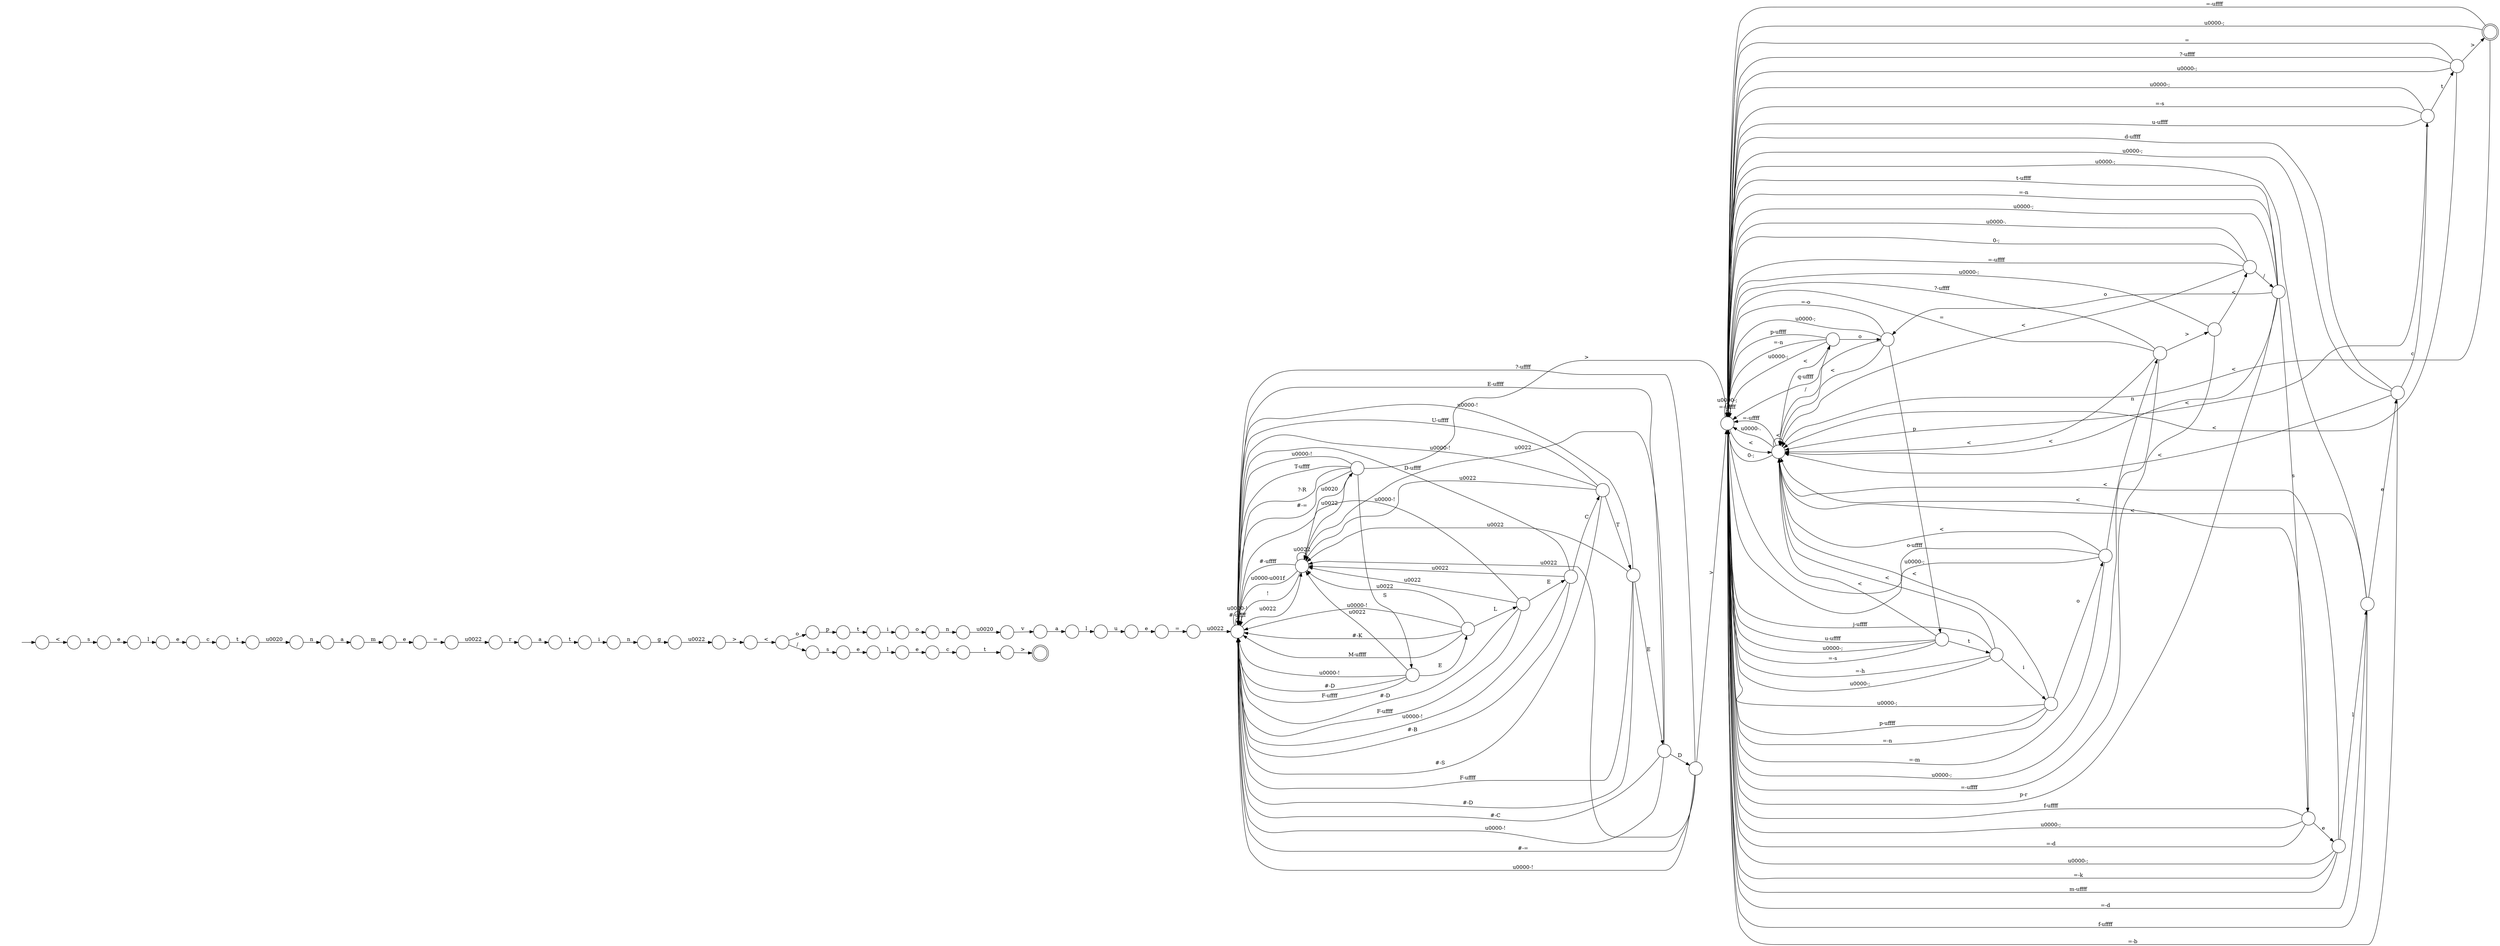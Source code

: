 digraph Automaton {
  rankdir = LR;
  0 [shape=circle,label=""];
  0 -> 48 [label="a"]
  1 [shape=circle,label=""];
  1 -> 63 [label="i"]
  2 [shape=circle,label=""];
  2 -> 5 [label="c"]
  3 [shape=circle,label=""];
  3 -> 38 [label="\u0022"]
  3 -> 43 [label="#-="]
  3 -> 43 [label="\u0000-!"]
  3 -> 72 [label=">"]
  3 -> 43 [label="?-\uffff"]
  4 [shape=circle,label=""];
  4 -> 71 [label=">"]
  5 [shape=circle,label=""];
  5 -> 20 [label="t"]
  6 [shape=circle,label=""];
  6 -> 49 [label="e"]
  6 -> 72 [label="f-\uffff"]
  6 -> 72 [label="\u0000-;"]
  6 -> 44 [label="<"]
  6 -> 72 [label="=-d"]
  7 [shape=circle,label=""];
  7 -> 70 [label="e"]
  8 [shape=doublecircle,label=""];
  8 -> 72 [label="=-\uffff"]
  8 -> 72 [label="\u0000-;"]
  8 -> 44 [label="<"]
  9 [shape=circle,label=""];
  9 -> 62 [label=">"]
  10 [shape=circle,label=""];
  10 -> 34 [label="\u0022"]
  11 [shape=circle,label=""];
  11 -> 2 [label="e"]
  12 [shape=circle,label=""];
  12 -> 39 [label="l"]
  13 [shape=circle,label=""];
  13 -> 72 [label="p-r"]
  13 -> 73 [label="s"]
  13 -> 72 [label="t-\uffff"]
  13 -> 72 [label="=-n"]
  13 -> 72 [label="\u0000-;"]
  13 -> 44 [label="<"]
  13 -> 19 [label="o"]
  14 [shape=circle,label=""];
  14 -> 72 [label="=-\uffff"]
  14 -> 72 [label="\u0000-;"]
  14 -> 60 [label="<"]
  15 [shape=circle,label=""];
  15 -> 46 [label="c"]
  16 [shape=circle,label=""];
  16 -> 41 [label="i"]
  17 [shape=circle,label=""];
  17 -> 72 [label="=-k"]
  17 -> 72 [label="m-\uffff"]
  17 -> 6 [label="l"]
  17 -> 72 [label="\u0000-;"]
  17 -> 44 [label="<"]
  18 [shape=circle,label=""];
  18 -> 69 [label="p"]
  19 [shape=circle,label=""];
  19 -> 72 [label="q-\uffff"]
  19 -> 31 [label="p"]
  19 -> 72 [label="=-o"]
  19 -> 72 [label="\u0000-;"]
  19 -> 44 [label="<"]
  20 [shape=circle,label=""];
  20 -> 64 [label="\u0020"]
  21 [shape=circle,label=""];
  21 -> 72 [label="="]
  21 -> 14 [label=">"]
  21 -> 72 [label="\u0000-;"]
  21 -> 44 [label="<"]
  21 -> 72 [label="?-\uffff"]
  22 [shape=circle,label=""];
  22 -> 11 [label="l"]
  23 [shape=circle,label=""];
  23 -> 9 [label="\u0022"]
  24 [shape=circle,label=""];
  24 -> 43 [label="#-D"]
  24 -> 38 [label="\u0022"]
  24 -> 43 [label="F-\uffff"]
  24 -> 43 [label="\u0000-!"]
  24 -> 51 [label="E"]
  25 [shape=circle,label=""];
  25 -> 29 [label="s"]
  26 [shape=circle,label=""];
  26 -> 38 [label="\u0022"]
  26 -> 43 [label="\u0000-!"]
  26 -> 35 [label="C"]
  26 -> 43 [label="#-B"]
  26 -> 43 [label="D-\uffff"]
  27 [shape=circle,label=""];
  27 -> 43 [label="?-R"]
  27 -> 38 [label="\u0022"]
  27 -> 43 [label="#-="]
  27 -> 43 [label="\u0000-!"]
  27 -> 24 [label="S"]
  27 -> 72 [label=">"]
  27 -> 43 [label="T-\uffff"]
  28 [shape=circle,label=""];
  28 -> 72 [label="p-\uffff"]
  28 -> 72 [label="=-n"]
  28 -> 72 [label="\u0000-;"]
  28 -> 44 [label="<"]
  28 -> 67 [label="o"]
  29 [shape=circle,label=""];
  29 -> 22 [label="e"]
  30 [shape=circle,label=""];
  30 -> 23 [label="g"]
  31 [shape=circle,label=""];
  31 -> 42 [label="t"]
  31 -> 72 [label="u-\uffff"]
  31 -> 72 [label="\u0000-;"]
  31 -> 44 [label="<"]
  31 -> 72 [label="=-s"]
  32 [shape=circle,label=""];
  32 -> 55 [label="t"]
  32 -> 72 [label="u-\uffff"]
  32 -> 72 [label="\u0000-;"]
  32 -> 44 [label="<"]
  32 -> 72 [label="=-s"]
  33 [shape=circle,label=""];
  33 -> 38 [label="\u0022"]
  33 -> 3 [label="D"]
  33 -> 43 [label="\u0000-!"]
  33 -> 43 [label="E-\uffff"]
  33 -> 43 [label="#-C"]
  34 [shape=circle,label=""];
  34 -> 0 [label="r"]
  35 [shape=circle,label=""];
  35 -> 38 [label="\u0022"]
  35 -> 43 [label="\u0000-!"]
  35 -> 65 [label="T"]
  35 -> 43 [label="#-S"]
  35 -> 43 [label="U-\uffff"]
  36 [shape=circle,label=""];
  36 -> 37 [label="\u0020"]
  37 [shape=circle,label=""];
  37 -> 74 [label="v"]
  38 [shape=circle,label=""];
  38 -> 38 [label="\u0022"]
  38 -> 43 [label="#-\uffff"]
  38 -> 43 [label="\u0000-\u001f"]
  38 -> 27 [label="\u0020"]
  38 -> 43 [label="!"]
  39 [shape=circle,label=""];
  39 -> 15 [label="e"]
  40 [shape=circle,label=""];
  40 -> 43 [label="#-D"]
  40 -> 38 [label="\u0022"]
  40 -> 43 [label="F-\uffff"]
  40 -> 43 [label="\u0000-!"]
  40 -> 26 [label="E"]
  41 [shape=circle,label=""];
  41 -> 30 [label="n"]
  42 [shape=circle,label=""];
  42 -> 28 [label="i"]
  42 -> 72 [label="=-h"]
  42 -> 72 [label="\u0000-;"]
  42 -> 44 [label="<"]
  42 -> 72 [label="j-\uffff"]
  43 [shape=circle,label=""];
  43 -> 38 [label="\u0022"]
  43 -> 43 [label="#-\uffff"]
  43 -> 43 [label="\u0000-!"]
  44 [shape=circle,label=""];
  44 -> 72 [label="0-;"]
  44 -> 72 [label="=-\uffff"]
  44 -> 72 [label="\u0000-."]
  44 -> 50 [label="/"]
  44 -> 44 [label="<"]
  45 [shape=circle,label=""];
  initial [shape=plaintext,label=""];
  initial -> 45
  45 -> 25 [label="<"]
  46 [shape=circle,label=""];
  46 -> 4 [label="t"]
  47 [shape=circle,label=""];
  47 -> 59 [label="u"]
  48 [shape=circle,label=""];
  48 -> 16 [label="t"]
  49 [shape=circle,label=""];
  49 -> 32 [label="c"]
  49 -> 72 [label="=-b"]
  49 -> 72 [label="d-\uffff"]
  49 -> 72 [label="\u0000-;"]
  49 -> 44 [label="<"]
  50 [shape=circle,label=""];
  50 -> 72 [label="p-\uffff"]
  50 -> 72 [label="=-n"]
  50 -> 72 [label="\u0000-;"]
  50 -> 44 [label="<"]
  50 -> 19 [label="o"]
  51 [shape=circle,label=""];
  51 -> 38 [label="\u0022"]
  51 -> 43 [label="\u0000-!"]
  51 -> 43 [label="#-K"]
  51 -> 40 [label="L"]
  51 -> 43 [label="M-\uffff"]
  52 [shape=circle,label=""];
  52 -> 43 [label="\u0022"]
  53 [shape=circle,label=""];
  53 -> 58 [label="s"]
  54 [shape=circle,label=""];
  54 -> 36 [label="n"]
  55 [shape=circle,label=""];
  55 -> 72 [label="="]
  55 -> 8 [label=">"]
  55 -> 72 [label="\u0000-;"]
  55 -> 44 [label="<"]
  55 -> 72 [label="?-\uffff"]
  56 [shape=circle,label=""];
  56 -> 53 [label="/"]
  56 -> 18 [label="o"]
  57 [shape=circle,label=""];
  57 -> 7 [label="m"]
  58 [shape=circle,label=""];
  58 -> 12 [label="e"]
  59 [shape=circle,label=""];
  59 -> 61 [label="e"]
  60 [shape=circle,label=""];
  60 -> 72 [label="0-;"]
  60 -> 72 [label="=-\uffff"]
  60 -> 72 [label="\u0000-."]
  60 -> 13 [label="/"]
  60 -> 44 [label="<"]
  61 [shape=circle,label=""];
  61 -> 52 [label="="]
  62 [shape=circle,label=""];
  62 -> 56 [label="<"]
  63 [shape=circle,label=""];
  63 -> 54 [label="o"]
  64 [shape=circle,label=""];
  64 -> 66 [label="n"]
  65 [shape=circle,label=""];
  65 -> 43 [label="#-D"]
  65 -> 38 [label="\u0022"]
  65 -> 43 [label="F-\uffff"]
  65 -> 43 [label="\u0000-!"]
  65 -> 33 [label="E"]
  66 [shape=circle,label=""];
  66 -> 57 [label="a"]
  67 [shape=circle,label=""];
  67 -> 21 [label="n"]
  67 -> 72 [label="o-\uffff"]
  67 -> 72 [label="\u0000-;"]
  67 -> 44 [label="<"]
  67 -> 72 [label="=-m"]
  68 [shape=circle,label=""];
  68 -> 47 [label="l"]
  69 [shape=circle,label=""];
  69 -> 1 [label="t"]
  70 [shape=circle,label=""];
  70 -> 10 [label="="]
  71 [shape=doublecircle,label=""];
  72 [shape=circle,label=""];
  72 -> 72 [label="=-\uffff"]
  72 -> 72 [label="\u0000-;"]
  72 -> 44 [label="<"]
  73 [shape=circle,label=""];
  73 -> 17 [label="e"]
  73 -> 72 [label="f-\uffff"]
  73 -> 72 [label="\u0000-;"]
  73 -> 44 [label="<"]
  73 -> 72 [label="=-d"]
  74 [shape=circle,label=""];
  74 -> 68 [label="a"]
}

